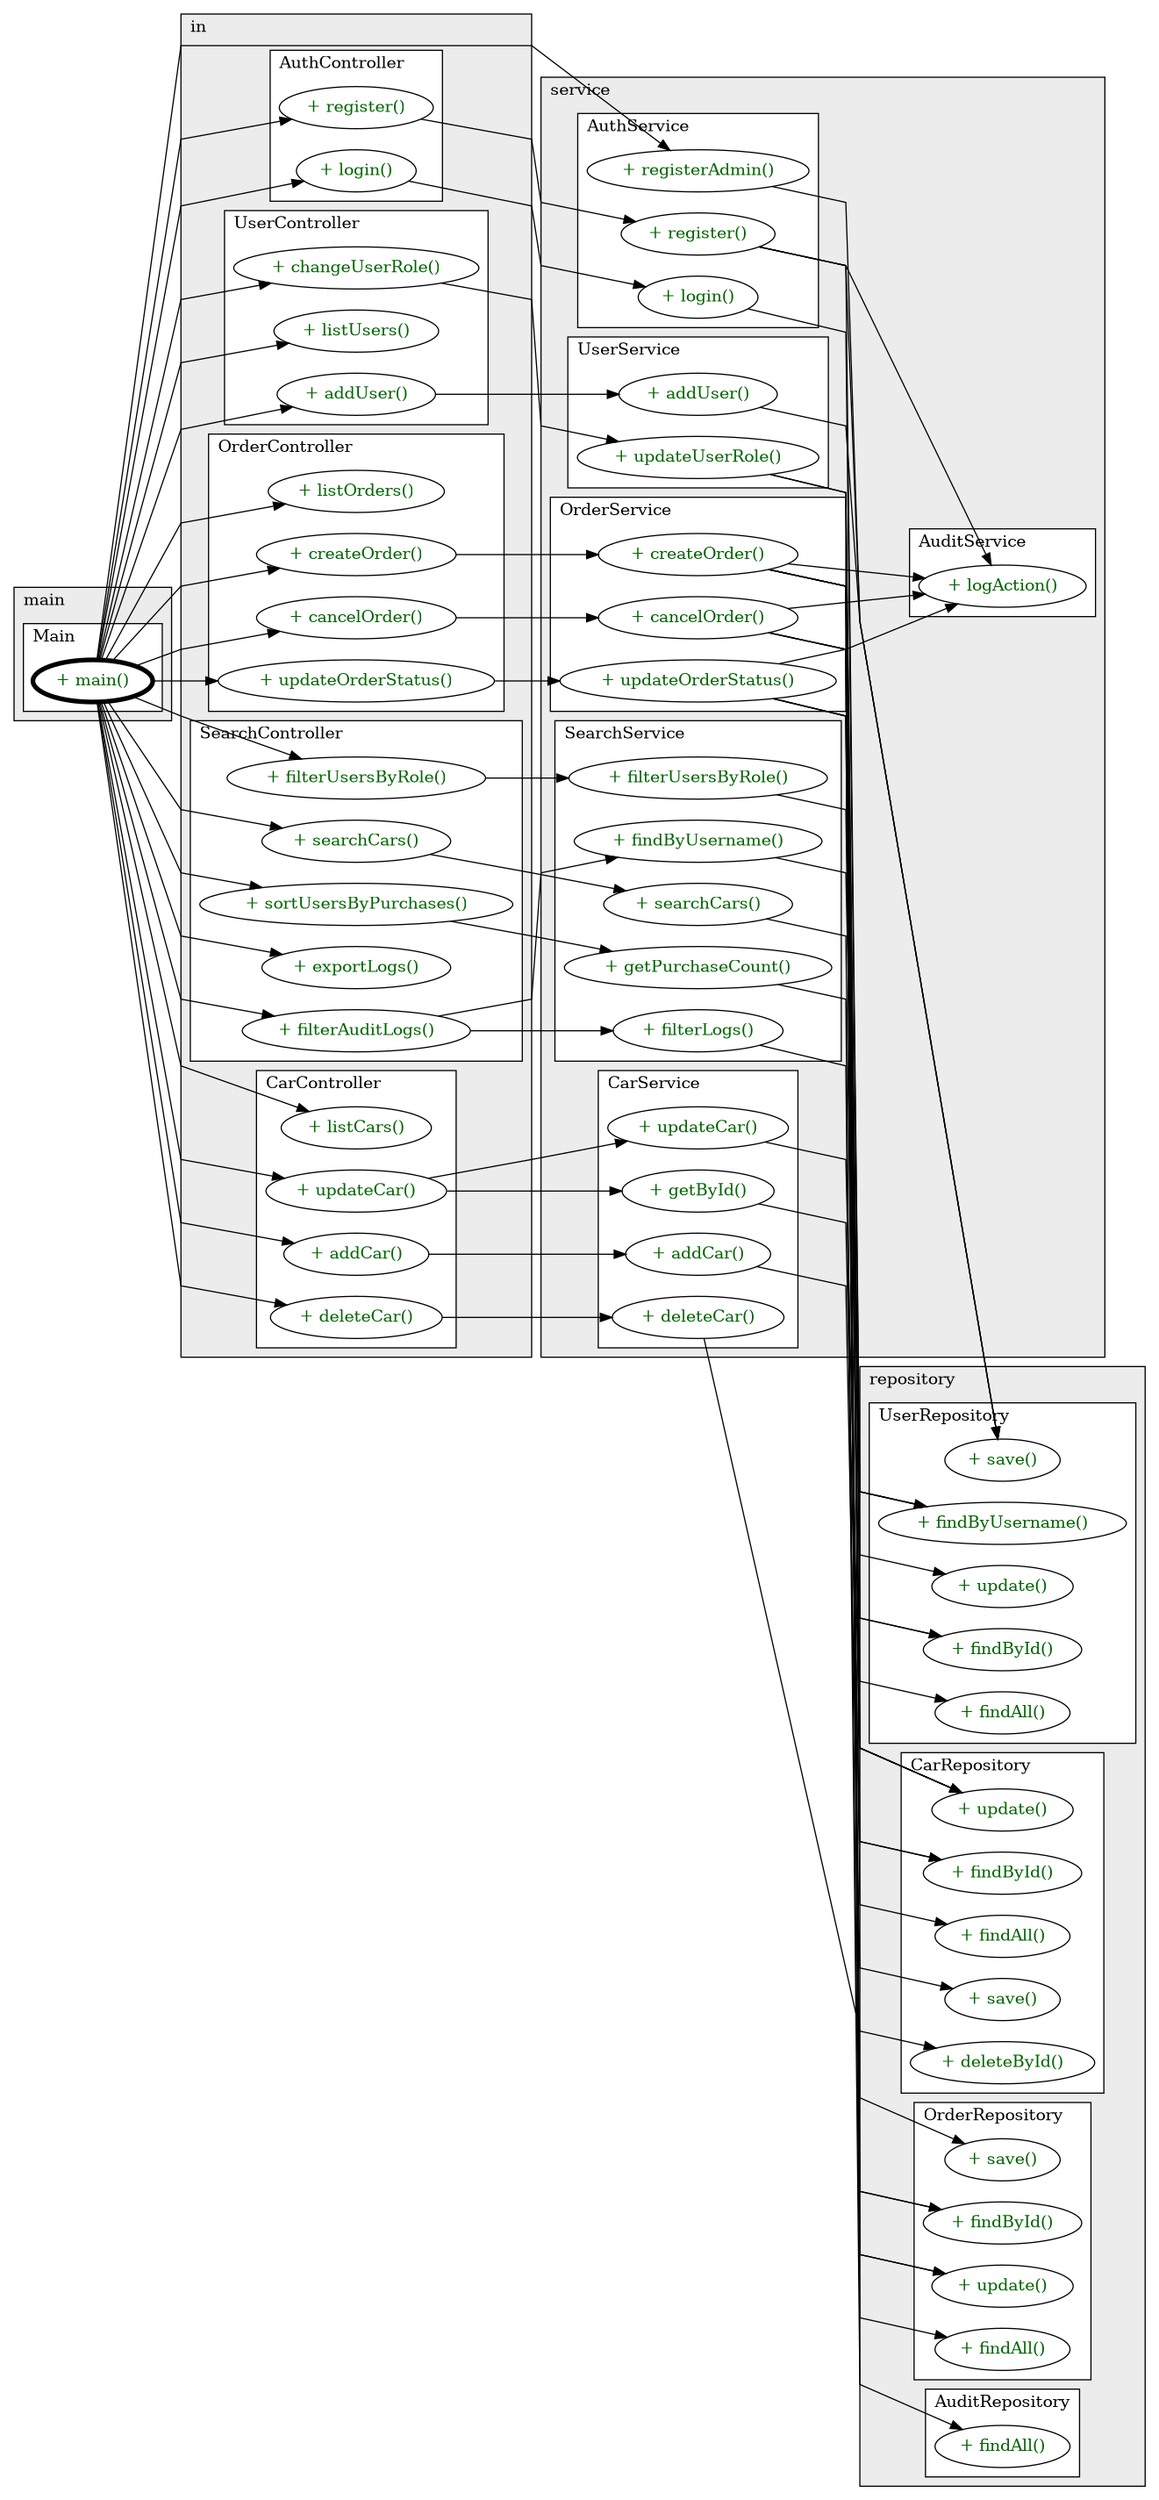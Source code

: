 @startuml

/' diagram meta data start
config=CallConfiguration;
{
  "rootMethod": "main.Main#main(String[])",
  "projectClassification": {
    "searchMode": "OpenProject", // OpenProject, AllProjects
    "includedProjects": "",
    "pathEndKeywords": "*.impl",
    "isClientPath": "",
    "isClientName": "",
    "isTestPath": "",
    "isTestName": "",
    "isMappingPath": "",
    "isMappingName": "",
    "isDataAccessPath": "",
    "isDataAccessName": "",
    "isDataStructurePath": "",
    "isDataStructureName": "",
    "isInterfaceStructuresPath": "",
    "isInterfaceStructuresName": "",
    "isEntryPointPath": "",
    "isEntryPointName": "",
    "treatFinalFieldsAsMandatory": false
  },
  "graphRestriction": {
    "classPackageExcludeFilter": "",
    "classPackageIncludeFilter": "",
    "classNameExcludeFilter": "",
    "classNameIncludeFilter": "",
    "methodNameExcludeFilter": "",
    "methodNameIncludeFilter": "",
    "removeByInheritance": "", // inheritance/annotation based filtering is done in a second step
    "removeByAnnotation": "",
    "removeByClassPackage": "", // cleanup the graph after inheritance/annotation based filtering is done
    "removeByClassName": "",
    "cutMappings": false,
    "cutEnum": true,
    "cutTests": true,
    "cutClient": true,
    "cutDataAccess": true,
    "cutInterfaceStructures": true,
    "cutDataStructures": true,
    "cutGetterAndSetter": true,
    "cutConstructors": true
  },
  "graphTraversal": {
    "forwardDepth": 3,
    "backwardDepth": 3,
    "classPackageExcludeFilter": "",
    "classPackageIncludeFilter": "",
    "classNameExcludeFilter": "",
    "classNameIncludeFilter": "",
    "methodNameExcludeFilter": "",
    "methodNameIncludeFilter": "",
    "hideMappings": false,
    "hideDataStructures": false,
    "hidePrivateMethods": true,
    "hideInterfaceCalls": true, // indirection: implementation -> interface (is hidden) -> implementation
    "onlyShowApplicationEntryPoints": false, // root node is included
    "useMethodCallsForStructureDiagram": "ForwardOnly" // ForwardOnly, BothDirections, No
  },
  "details": {
    "aggregation": "GroupByClass", // ByClass, GroupByClass, None
    "showMethodParametersTypes": false,
    "showMethodParametersNames": false,
    "showMethodReturnType": false,
    "showPackageLevels": 2,
    "showCallOrder": false,
    "edgeMode": "MethodsOnly", // TypesOnly, MethodsOnly, TypesAndMethods, MethodsAndDirectTypeUsage
    "showDetailedClassStructure": false
  },
  "rootClass": "main.Main",
  "extensionCallbackMethod": "" // qualified.class.name#methodName - signature: public static String method(String)
}
diagram meta data end '/



digraph g {
    rankdir="LR"
    splines=polyline
    

'nodes 
subgraph cluster_1950800714 { 
   	label=repository
	labeljust=l
	fillcolor="#ececec"
	style=filled
   
   subgraph cluster_1055222969 { 
   	label=UserRepository
	labeljust=l
	fillcolor=white
	style=filled
   
   UserRepository1950800714XXXfindAll0[
	label="+ findAll()"
	style=filled
	fillcolor=white
	tooltip="UserRepository

null"
	fontcolor=darkgreen
];

UserRepository1950800714XXXfindById104431[
	label="+ findById()"
	style=filled
	fillcolor=white
	tooltip="UserRepository

null"
	fontcolor=darkgreen
];

UserRepository1950800714XXXfindByUsername1808118735[
	label="+ findByUsername()"
	style=filled
	fillcolor=white
	tooltip="UserRepository

null"
	fontcolor=darkgreen
];

UserRepository1950800714XXXsave2645995[
	label="+ save()"
	style=filled
	fillcolor=white
	tooltip="UserRepository

null"
	fontcolor=darkgreen
];

UserRepository1950800714XXXupdate2645995[
	label="+ update()"
	style=filled
	fillcolor=white
	tooltip="UserRepository

null"
	fontcolor=darkgreen
];
} 

subgraph cluster_1417493114 { 
   	label=CarRepository
	labeljust=l
	fillcolor=white
	style=filled
   
   CarRepository1950800714XXXdeleteById104431[
	label="+ deleteById()"
	style=filled
	fillcolor=white
	tooltip="CarRepository

null"
	fontcolor=darkgreen
];

CarRepository1950800714XXXfindAll0[
	label="+ findAll()"
	style=filled
	fillcolor=white
	tooltip="CarRepository

null"
	fontcolor=darkgreen
];

CarRepository1950800714XXXfindById104431[
	label="+ findById()"
	style=filled
	fillcolor=white
	tooltip="CarRepository

null"
	fontcolor=darkgreen
];

CarRepository1950800714XXXsave67508[
	label="+ save()"
	style=filled
	fillcolor=white
	tooltip="CarRepository

null"
	fontcolor=darkgreen
];

CarRepository1950800714XXXupdate67508[
	label="+ update()"
	style=filled
	fillcolor=white
	tooltip="CarRepository

null"
	fontcolor=darkgreen
];
} 

subgraph cluster_254775924 { 
   	label=OrderRepository
	labeljust=l
	fillcolor=white
	style=filled
   
   OrderRepository1950800714XXXfindAll0[
	label="+ findAll()"
	style=filled
	fillcolor=white
	tooltip="OrderRepository

&#10;  Returns a list of all orders.&#10; &#10;  @return the list of orders&#10; "
	fontcolor=darkgreen
];

OrderRepository1950800714XXXfindById104431[
	label="+ findById()"
	style=filled
	fillcolor=white
	tooltip="OrderRepository

null"
	fontcolor=darkgreen
];

OrderRepository1950800714XXXsave76453678[
	label="+ save()"
	style=filled
	fillcolor=white
	tooltip="OrderRepository

&#10;  Saves an order to the repository.&#10; &#10;  @param order the order to save&#10; "
	fontcolor=darkgreen
];

OrderRepository1950800714XXXupdate76453678[
	label="+ update()"
	style=filled
	fillcolor=white
	tooltip="OrderRepository

null"
	fontcolor=darkgreen
];
} 

subgraph cluster_324606657 { 
   	label=AuditRepository
	labeljust=l
	fillcolor=white
	style=filled
   
   AuditRepository1950800714XXXfindAll0[
	label="+ findAll()"
	style=filled
	fillcolor=white
	tooltip="AuditRepository

&#10;  Returns a list of all audit log entries.&#10; &#10;  @return the list of audit log entries&#10; "
	fontcolor=darkgreen
];
} 
} 

subgraph cluster_1984153269 { 
   	label=service
	labeljust=l
	fillcolor="#ececec"
	style=filled
   
   subgraph cluster_1292461713 { 
   	label=UserService
	labeljust=l
	fillcolor=white
	style=filled
   
   UserService1984153269XXXaddUser2645995[
	label="+ addUser()"
	style=filled
	fillcolor=white
	tooltip="UserService

null"
	fontcolor=darkgreen
];

UserService1984153269XXXupdateUserRole316174756[
	label="+ updateUserRole()"
	style=filled
	fillcolor=white
	tooltip="UserService

null"
	fontcolor=darkgreen
];
} 

subgraph cluster_1322241299 { 
   	label=AuditService
	labeljust=l
	fillcolor=white
	style=filled
   
   AuditService1984153269XXXlogAction471814256[
	label="+ logAction()"
	style=filled
	fillcolor=white
	tooltip="AuditService

&#10;  Logs an action performed by a user.&#10; &#10;  @param user the user who performed the action&#10;  @param action the action performed by the user&#10; "
	fontcolor=darkgreen
];
} 

subgraph cluster_1953981356 { 
   	label=SearchService
	labeljust=l
	fillcolor=white
	style=filled
   
   SearchService1984153269XXXfilterLogs2057577392[
	label="+ filterLogs()"
	style=filled
	fillcolor=white
	tooltip="SearchService

&#10;  Returns a list of audit log entries filtered by date, user, and action type.&#10; &#10;  @param startDate the start date for filtering&#10;  @param endDate the end date for filtering&#10;  @param user the user to filter by (can be null)&#10;  @param actionthe action type to filter by (can be null)&#10;  @return the list of filtered audit log entries&#10; "
	fontcolor=darkgreen
];

SearchService1984153269XXXfilterUsersByRole1808118735[
	label="+ filterUsersByRole()"
	style=filled
	fillcolor=white
	tooltip="SearchService

null"
	fontcolor=darkgreen
];

SearchService1984153269XXXfindByUsername1808118735[
	label="+ findByUsername()"
	style=filled
	fillcolor=white
	tooltip="SearchService

null"
	fontcolor=darkgreen
];

SearchService1984153269XXXgetPurchaseCount104431[
	label="+ getPurchaseCount()"
	style=filled
	fillcolor=white
	tooltip="SearchService

&#10;  Gets the purchase count for a user. should be updated to stream&#10; &#10;  @param userId the ID of the user&#10;  @return the number of purchases made by the user&#10; "
	fontcolor=darkgreen
];

SearchService1984153269XXXsearchCars1067204025[
	label="+ searchCars()"
	style=filled
	fillcolor=white
	tooltip="SearchService

null"
	fontcolor=darkgreen
];
} 

subgraph cluster_497055430 { 
   	label=CarService
	labeljust=l
	fillcolor=white
	style=filled
   
   CarService1984153269XXXaddCar67508[
	label="+ addCar()"
	style=filled
	fillcolor=white
	tooltip="CarService

null"
	fontcolor=darkgreen
];

CarService1984153269XXXdeleteCar104431[
	label="+ deleteCar()"
	style=filled
	fillcolor=white
	tooltip="CarService

null"
	fontcolor=darkgreen
];

CarService1984153269XXXgetById104431[
	label="+ getById()"
	style=filled
	fillcolor=white
	tooltip="CarService

null"
	fontcolor=darkgreen
];

CarService1984153269XXXupdateCar67508[
	label="+ updateCar()"
	style=filled
	fillcolor=white
	tooltip="CarService

null"
	fontcolor=darkgreen
];
} 

subgraph cluster_620451264 { 
   	label=OrderService
	labeljust=l
	fillcolor=white
	style=filled
   
   OrderService1984153269XXXcancelOrder104431[
	label="+ cancelOrder()"
	style=filled
	fillcolor=white
	tooltip="OrderService

&#10;  Cancel Order&#10;  @param orderId&#10; "
	fontcolor=darkgreen
];

OrderService1984153269XXXcreateOrder515322732[
	label="+ createOrder()"
	style=filled
	fillcolor=white
	tooltip="OrderService

&#10;  Creates a new order.&#10; &#10;  @param carId the ID of the car to order&#10;  @param customerId the ID of the customer placing the order&#10;  @return the created order&#10; "
	fontcolor=darkgreen
];

OrderService1984153269XXXupdateOrderStatus854034237[
	label="+ updateOrderStatus()"
	style=filled
	fillcolor=white
	tooltip="OrderService

&#10;  Update Order&#10;  @param orderId&#10;  @param status&#10; "
	fontcolor=darkgreen
];
} 

subgraph cluster_888476180 { 
   	label=AuthService
	labeljust=l
	fillcolor=white
	style=filled
   
   AuthService1984153269XXXlogin2013066710[
	label="+ login()"
	style=filled
	fillcolor=white
	tooltip="AuthService

null"
	fontcolor=darkgreen
];

AuthService1984153269XXXregister2013066710[
	label="+ register()"
	style=filled
	fillcolor=white
	tooltip="AuthService

null"
	fontcolor=darkgreen
];

AuthService1984153269XXXregisterAdmin2013066710[
	label="+ registerAdmin()"
	style=filled
	fillcolor=white
	tooltip="AuthService

null"
	fontcolor=darkgreen
];
} 
} 

subgraph cluster_3343801 { 
   	label=main
	labeljust=l
	fillcolor="#ececec"
	style=filled
   
   subgraph cluster_297445138 { 
   	label=Main
	labeljust=l
	fillcolor=white
	style=filled
   
   Main3343801XXXmain1859653459[
	label="+ main()"
	style=filled
	fillcolor=white
	tooltip="Main

null"
	penwidth=4
	fontcolor=darkgreen
];
} 
} 

subgraph cluster_3365 { 
   	label=in
	labeljust=l
	fillcolor="#ececec"
	style=filled
   
   subgraph cluster_1057255888 { 
   	label=UserController
	labeljust=l
	fillcolor=white
	style=filled
   
   UserController3365XXXaddUser0[
	label="+ addUser()"
	style=filled
	fillcolor=white
	tooltip="UserController

null"
	fontcolor=darkgreen
];

UserController3365XXXchangeUserRole0[
	label="+ changeUserRole()"
	style=filled
	fillcolor=white
	tooltip="UserController

null"
	fontcolor=darkgreen
];

UserController3365XXXlistUsers0[
	label="+ listUsers()"
	style=filled
	fillcolor=white
	tooltip="UserController

null"
	fontcolor=darkgreen
];
} 

subgraph cluster_1064253089 { 
   	label=OrderController
	labeljust=l
	fillcolor=white
	style=filled
   
   OrderController3365XXXcancelOrder0[
	label="+ cancelOrder()"
	style=filled
	fillcolor=white
	tooltip="OrderController

null"
	fontcolor=darkgreen
];

OrderController3365XXXcreateOrder104431[
	label="+ createOrder()"
	style=filled
	fillcolor=white
	tooltip="OrderController

null"
	fontcolor=darkgreen
];

OrderController3365XXXlistOrders0[
	label="+ listOrders()"
	style=filled
	fillcolor=white
	tooltip="OrderController

null"
	fontcolor=darkgreen
];

OrderController3365XXXupdateOrderStatus0[
	label="+ updateOrderStatus()"
	style=filled
	fillcolor=white
	tooltip="OrderController

null"
	fontcolor=darkgreen
];
} 

subgraph cluster_130541209 { 
   	label=CarController
	labeljust=l
	fillcolor=white
	style=filled
   
   CarController3365XXXaddCar0[
	label="+ addCar()"
	style=filled
	fillcolor=white
	tooltip="CarController

null"
	fontcolor=darkgreen
];

CarController3365XXXdeleteCar0[
	label="+ deleteCar()"
	style=filled
	fillcolor=white
	tooltip="CarController

null"
	fontcolor=darkgreen
];

CarController3365XXXlistCars0[
	label="+ listCars()"
	style=filled
	fillcolor=white
	tooltip="CarController

null"
	fontcolor=darkgreen
];

CarController3365XXXupdateCar0[
	label="+ updateCar()"
	style=filled
	fillcolor=white
	tooltip="CarController

null"
	fontcolor=darkgreen
];
} 

subgraph cluster_422605677 { 
   	label=AuthController
	labeljust=l
	fillcolor=white
	style=filled
   
   AuthController3365XXXlogin0[
	label="+ login()"
	style=filled
	fillcolor=white
	tooltip="AuthController

null"
	fontcolor=darkgreen
];

AuthController3365XXXregister0[
	label="+ register()"
	style=filled
	fillcolor=white
	tooltip="AuthController

null"
	fontcolor=darkgreen
];
} 

subgraph cluster_993977043 { 
   	label=SearchController
	labeljust=l
	fillcolor=white
	style=filled
   
   SearchController3365XXXexportLogs0[
	label="+ exportLogs()"
	style=filled
	fillcolor=white
	tooltip="SearchController

null"
	fontcolor=darkgreen
];

SearchController3365XXXfilterAuditLogs0[
	label="+ filterAuditLogs()"
	style=filled
	fillcolor=white
	tooltip="SearchController

null"
	fontcolor=darkgreen
];

SearchController3365XXXfilterUsersByRole0[
	label="+ filterUsersByRole()"
	style=filled
	fillcolor=white
	tooltip="SearchController

null"
	fontcolor=darkgreen
];

SearchController3365XXXsearchCars0[
	label="+ searchCars()"
	style=filled
	fillcolor=white
	tooltip="SearchController

null"
	fontcolor=darkgreen
];

SearchController3365XXXsortUsersByPurchases0[
	label="+ sortUsersByPurchases()"
	style=filled
	fillcolor=white
	tooltip="SearchController

null"
	fontcolor=darkgreen
];
} 
} 

'edges    
AuthController3365XXXlogin0 -> AuthService1984153269XXXlogin2013066710;
AuthController3365XXXregister0 -> AuthService1984153269XXXregister2013066710;
AuthService1984153269XXXlogin2013066710 -> UserRepository1950800714XXXfindByUsername1808118735;
AuthService1984153269XXXregister2013066710 -> AuditService1984153269XXXlogAction471814256;
AuthService1984153269XXXregister2013066710 -> UserRepository1950800714XXXfindByUsername1808118735;
AuthService1984153269XXXregister2013066710 -> UserRepository1950800714XXXsave2645995;
AuthService1984153269XXXregisterAdmin2013066710 -> UserRepository1950800714XXXsave2645995;
CarController3365XXXaddCar0 -> CarService1984153269XXXaddCar67508;
CarController3365XXXdeleteCar0 -> CarService1984153269XXXdeleteCar104431;
CarController3365XXXupdateCar0 -> CarService1984153269XXXgetById104431;
CarController3365XXXupdateCar0 -> CarService1984153269XXXupdateCar67508;
CarService1984153269XXXaddCar67508 -> CarRepository1950800714XXXsave67508;
CarService1984153269XXXdeleteCar104431 -> CarRepository1950800714XXXdeleteById104431;
CarService1984153269XXXgetById104431 -> CarRepository1950800714XXXfindById104431;
CarService1984153269XXXupdateCar67508 -> CarRepository1950800714XXXupdate67508;
Main3343801XXXmain1859653459 -> AuthController3365XXXlogin0;
Main3343801XXXmain1859653459 -> AuthController3365XXXregister0;
Main3343801XXXmain1859653459 -> AuthService1984153269XXXregisterAdmin2013066710;
Main3343801XXXmain1859653459 -> CarController3365XXXaddCar0;
Main3343801XXXmain1859653459 -> CarController3365XXXdeleteCar0;
Main3343801XXXmain1859653459 -> CarController3365XXXlistCars0;
Main3343801XXXmain1859653459 -> CarController3365XXXupdateCar0;
Main3343801XXXmain1859653459 -> OrderController3365XXXcancelOrder0;
Main3343801XXXmain1859653459 -> OrderController3365XXXcreateOrder104431;
Main3343801XXXmain1859653459 -> OrderController3365XXXlistOrders0;
Main3343801XXXmain1859653459 -> OrderController3365XXXupdateOrderStatus0;
Main3343801XXXmain1859653459 -> SearchController3365XXXexportLogs0;
Main3343801XXXmain1859653459 -> SearchController3365XXXfilterAuditLogs0;
Main3343801XXXmain1859653459 -> SearchController3365XXXfilterUsersByRole0;
Main3343801XXXmain1859653459 -> SearchController3365XXXsearchCars0;
Main3343801XXXmain1859653459 -> SearchController3365XXXsortUsersByPurchases0;
Main3343801XXXmain1859653459 -> UserController3365XXXaddUser0;
Main3343801XXXmain1859653459 -> UserController3365XXXchangeUserRole0;
Main3343801XXXmain1859653459 -> UserController3365XXXlistUsers0;
OrderController3365XXXcancelOrder0 -> OrderService1984153269XXXcancelOrder104431;
OrderController3365XXXcreateOrder104431 -> OrderService1984153269XXXcreateOrder515322732;
OrderController3365XXXupdateOrderStatus0 -> OrderService1984153269XXXupdateOrderStatus854034237;
OrderService1984153269XXXcancelOrder104431 -> AuditService1984153269XXXlogAction471814256;
OrderService1984153269XXXcancelOrder104431 -> CarRepository1950800714XXXupdate67508;
OrderService1984153269XXXcancelOrder104431 -> OrderRepository1950800714XXXfindById104431;
OrderService1984153269XXXcancelOrder104431 -> OrderRepository1950800714XXXupdate76453678;
OrderService1984153269XXXcreateOrder515322732 -> AuditService1984153269XXXlogAction471814256;
OrderService1984153269XXXcreateOrder515322732 -> CarRepository1950800714XXXfindById104431;
OrderService1984153269XXXcreateOrder515322732 -> CarRepository1950800714XXXupdate67508;
OrderService1984153269XXXcreateOrder515322732 -> OrderRepository1950800714XXXsave76453678;
OrderService1984153269XXXcreateOrder515322732 -> UserRepository1950800714XXXfindById104431;
OrderService1984153269XXXupdateOrderStatus854034237 -> AuditService1984153269XXXlogAction471814256;
OrderService1984153269XXXupdateOrderStatus854034237 -> CarRepository1950800714XXXupdate67508;
OrderService1984153269XXXupdateOrderStatus854034237 -> OrderRepository1950800714XXXfindById104431;
OrderService1984153269XXXupdateOrderStatus854034237 -> OrderRepository1950800714XXXupdate76453678;
SearchController3365XXXfilterAuditLogs0 -> SearchService1984153269XXXfilterLogs2057577392;
SearchController3365XXXfilterAuditLogs0 -> SearchService1984153269XXXfindByUsername1808118735;
SearchController3365XXXfilterUsersByRole0 -> SearchService1984153269XXXfilterUsersByRole1808118735;
SearchController3365XXXsearchCars0 -> SearchService1984153269XXXsearchCars1067204025;
SearchController3365XXXsortUsersByPurchases0 -> SearchService1984153269XXXgetPurchaseCount104431;
SearchService1984153269XXXfilterLogs2057577392 -> AuditRepository1950800714XXXfindAll0;
SearchService1984153269XXXfilterUsersByRole1808118735 -> UserRepository1950800714XXXfindAll0;
SearchService1984153269XXXfindByUsername1808118735 -> UserRepository1950800714XXXfindByUsername1808118735;
SearchService1984153269XXXgetPurchaseCount104431 -> OrderRepository1950800714XXXfindAll0;
SearchService1984153269XXXsearchCars1067204025 -> CarRepository1950800714XXXfindAll0;
UserController3365XXXaddUser0 -> UserService1984153269XXXaddUser2645995;
UserController3365XXXchangeUserRole0 -> UserService1984153269XXXupdateUserRole316174756;
UserService1984153269XXXaddUser2645995 -> UserRepository1950800714XXXsave2645995;
UserService1984153269XXXupdateUserRole316174756 -> UserRepository1950800714XXXfindById104431;
UserService1984153269XXXupdateUserRole316174756 -> UserRepository1950800714XXXupdate2645995;
    
}
@enduml